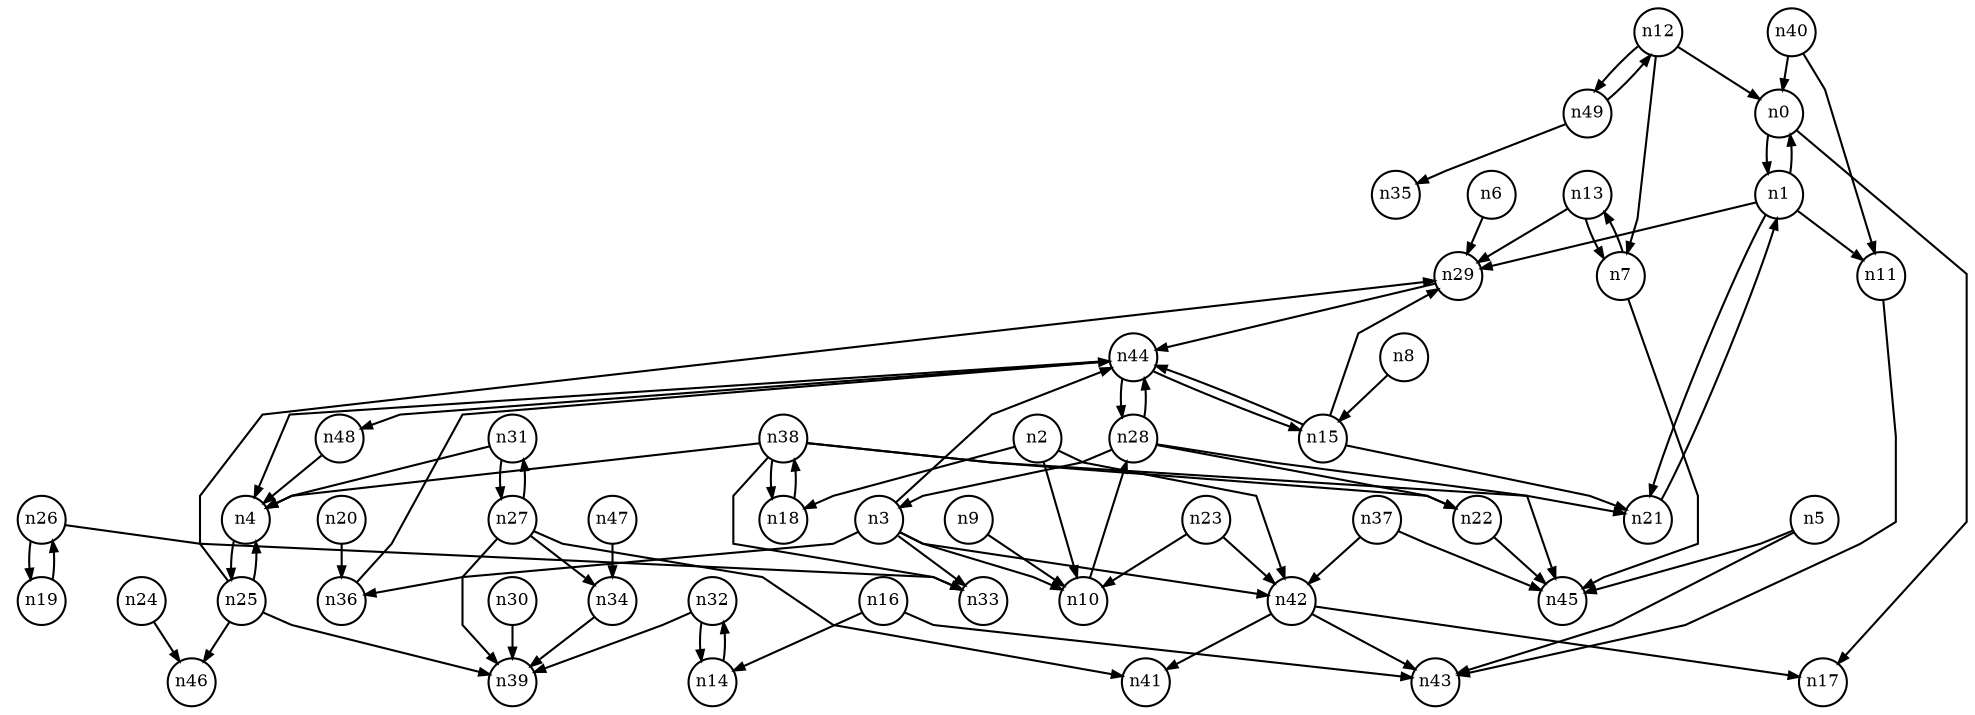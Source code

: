 digraph G{
splines=polyline;
ranksep=0.22;
nodesep=0.22;
nodesize=0.16;
fontsize=8
edge [arrowsize=0.5]
node [fontsize=8 shape=circle width=0.32 fixedsize=shape];

n0 -> n17
n0 -> n1
n1 -> n0
n1 -> n11
n1 -> n21
n1 -> n29
n11 -> n43
n21 -> n1
n29 -> n44
n10 -> n28
n2 -> n10
n2 -> n18
n2 -> n42
n18 -> n38
n42 -> n17
n42 -> n41
n42 -> n43
n3 -> n10
n3 -> n33
n3 -> n36
n3 -> n42
n3 -> n44
n36 -> n44
n5 -> n43
n5 -> n45
n6 -> n29
n13 -> n29
n13 -> n7
n7 -> n13
n7 -> n45
n15 -> n21
n15 -> n29
n15 -> n44
n8 -> n15
n9 -> n10
n12 -> n0
n12 -> n7
n12 -> n49
n49 -> n35
n49 -> n12
n14 -> n32
n16 -> n14
n16 -> n43
n26 -> n33
n26 -> n19
n19 -> n26
n20 -> n36
n22 -> n45
n23 -> n10
n23 -> n42
n24 -> n46
n4 -> n25
n25 -> n4
n25 -> n29
n25 -> n39
n25 -> n46
n31 -> n4
n31 -> n27
n27 -> n31
n27 -> n34
n27 -> n39
n27 -> n41
n34 -> n39
n28 -> n3
n28 -> n22
n28 -> n45
n28 -> n44
n30 -> n39
n32 -> n14
n32 -> n39
n37 -> n42
n37 -> n45
n38 -> n4
n38 -> n18
n38 -> n21
n38 -> n22
n38 -> n33
n40 -> n0
n40 -> n11
n44 -> n4
n44 -> n15
n44 -> n28
n44 -> n48
n48 -> n4
n47 -> n34
}
